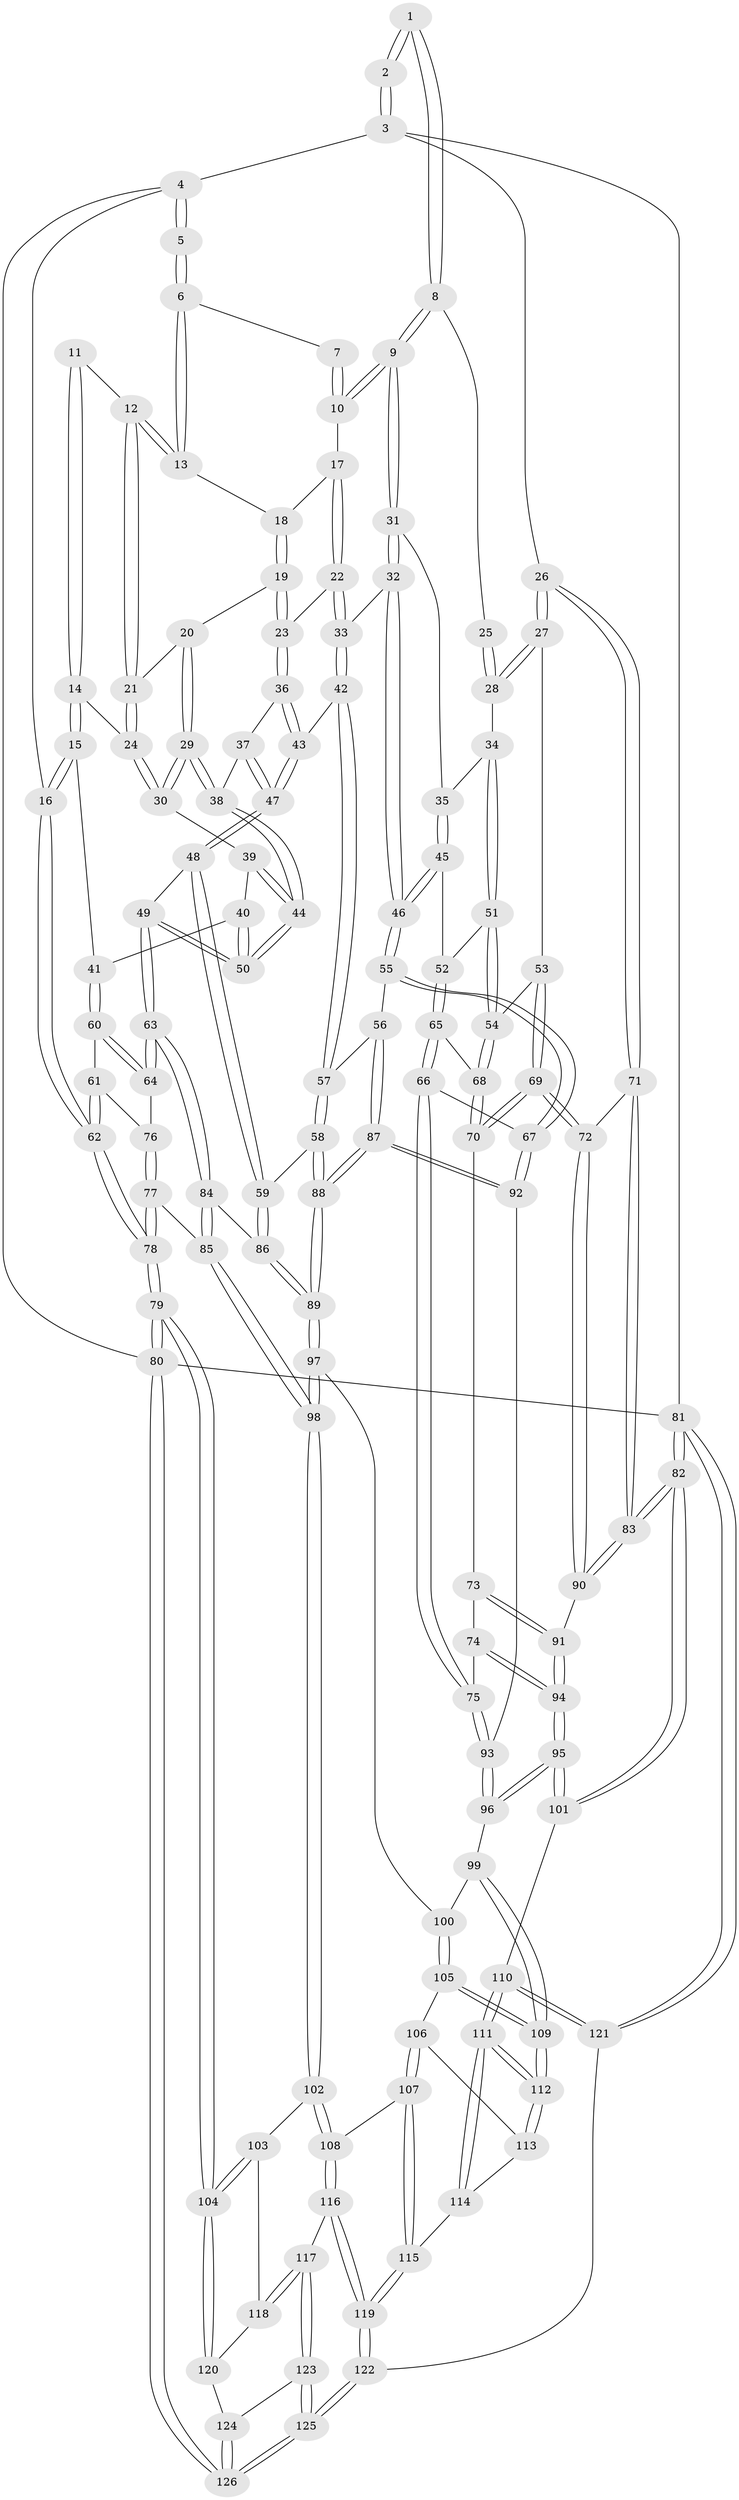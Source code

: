 // coarse degree distribution, {2: 0.02247191011235955, 4: 0.23595505617977527, 3: 0.7415730337078652}
// Generated by graph-tools (version 1.1) at 2025/38/03/04/25 23:38:30]
// undirected, 126 vertices, 312 edges
graph export_dot {
  node [color=gray90,style=filled];
  1 [pos="+0.4901697728988029+0"];
  2 [pos="+1+0"];
  3 [pos="+1+0"];
  4 [pos="+0+0"];
  5 [pos="+0.17930681919764638+0"];
  6 [pos="+0.36149327817749893+0"];
  7 [pos="+0.41864640424935196+0"];
  8 [pos="+0.6516212663762289+0.11384438650989409"];
  9 [pos="+0.6135920984096501+0.1405257139806621"];
  10 [pos="+0.5872431121079618+0.12321332179187368"];
  11 [pos="+0.18556436676650656+0.0566092521024523"];
  12 [pos="+0.25416502837832333+0.10740912289851177"];
  13 [pos="+0.35864419199071734+0"];
  14 [pos="+0.1280428180812789+0.13530790861433775"];
  15 [pos="+0.07904862196253397+0.1339838891307313"];
  16 [pos="+0+0"];
  17 [pos="+0.48168238712783057+0.11168000751104758"];
  18 [pos="+0.374844334978596+0"];
  19 [pos="+0.374082343566264+0.16709018232661774"];
  20 [pos="+0.3475994986358543+0.1724496770876419"];
  21 [pos="+0.2439964579518624+0.13368483360622402"];
  22 [pos="+0.43918967870007775+0.18509115608622673"];
  23 [pos="+0.4055138132272031+0.1972473758332104"];
  24 [pos="+0.21862591365914297+0.15843819838306478"];
  25 [pos="+0.6764322155460554+0.1017904798937897"];
  26 [pos="+1+0.03156106244903593"];
  27 [pos="+0.9963662914240816+0.21325678992698696"];
  28 [pos="+0.8187478710711699+0.22881116679017535"];
  29 [pos="+0.2850233492552367+0.2413935122663577"];
  30 [pos="+0.2230331177896696+0.18011903600918205"];
  31 [pos="+0.6034716784208667+0.19769350881177034"];
  32 [pos="+0.5804217635308825+0.23450312362785083"];
  33 [pos="+0.5771580042361537+0.2348310189003039"];
  34 [pos="+0.7580555895005289+0.2690860006815559"];
  35 [pos="+0.726827474639301+0.2573863401159748"];
  36 [pos="+0.40266801903120536+0.23340890827971567"];
  37 [pos="+0.3211758828856637+0.27653167387081085"];
  38 [pos="+0.29295571008904675+0.27007729024551846"];
  39 [pos="+0.19633892927357033+0.23027447194446718"];
  40 [pos="+0.12461159278030223+0.2924127360635938"];
  41 [pos="+0.12124513548829341+0.2928619042506281"];
  42 [pos="+0.45360990870324214+0.2933410310419798"];
  43 [pos="+0.43559388899127843+0.28712802327452325"];
  44 [pos="+0.2528434099506685+0.3133912683993451"];
  45 [pos="+0.6297532478870267+0.32462433656315776"];
  46 [pos="+0.5986705999415666+0.32095816288264123"];
  47 [pos="+0.3694401469382047+0.3507229996042194"];
  48 [pos="+0.35601835328520437+0.43908437825208285"];
  49 [pos="+0.26370692452002886+0.4375435825096935"];
  50 [pos="+0.24263329003269732+0.3316945158251782"];
  51 [pos="+0.7375496767540242+0.32966849979179463"];
  52 [pos="+0.7286678499720487+0.3437667405374297"];
  53 [pos="+0.9435490439300257+0.3078835049150109"];
  54 [pos="+0.8705565434257695+0.36270032841745886"];
  55 [pos="+0.5561392867077222+0.44157902221968137"];
  56 [pos="+0.546708566856601+0.4408421301060037"];
  57 [pos="+0.5041417277419988+0.43355178869865846"];
  58 [pos="+0.39598895445988297+0.45679196260940347"];
  59 [pos="+0.3581283042492308+0.44034954319219183"];
  60 [pos="+0.11063447914215689+0.3044465551373858"];
  61 [pos="+0+0.33683683547733595"];
  62 [pos="+0+0.3133885079744599"];
  63 [pos="+0.19321128121299136+0.4878053948844905"];
  64 [pos="+0.14305574869739834+0.4449179802790951"];
  65 [pos="+0.73704219955484+0.4028443532852299"];
  66 [pos="+0.6452838804381588+0.511971169382119"];
  67 [pos="+0.565115345135391+0.4506747002346848"];
  68 [pos="+0.8204618983015599+0.41869263827081094"];
  69 [pos="+0.9391853685537891+0.5213540044342028"];
  70 [pos="+0.8387595159046324+0.49385543411946836"];
  71 [pos="+1+0.5502541435224837"];
  72 [pos="+0.9565947098253105+0.5426382099475607"];
  73 [pos="+0.8187227446465135+0.5086967450666836"];
  74 [pos="+0.6738270206265075+0.5542008146761563"];
  75 [pos="+0.6578695371306545+0.5418103048353751"];
  76 [pos="+0.07534738325452756+0.4374219691755614"];
  77 [pos="+0+0.6367627233258053"];
  78 [pos="+0+0.6527407531329127"];
  79 [pos="+0+0.7945932485735546"];
  80 [pos="+0+1"];
  81 [pos="+1+1"];
  82 [pos="+1+1"];
  83 [pos="+1+1"];
  84 [pos="+0.18082646444469552+0.5444693402649367"];
  85 [pos="+0.08981442532483479+0.6397672501277806"];
  86 [pos="+0.3030544394064241+0.6204707742525221"];
  87 [pos="+0.4230070126657457+0.6400576311691285"];
  88 [pos="+0.41322990239446006+0.6417869421695244"];
  89 [pos="+0.37067020158534164+0.684457449172938"];
  90 [pos="+0.8745000366006279+0.6853159405323446"];
  91 [pos="+0.8462965388902396+0.6869604007172956"];
  92 [pos="+0.46609492118363904+0.6371353761930324"];
  93 [pos="+0.5383103847593748+0.6473723426532982"];
  94 [pos="+0.7549984044403901+0.7079504855261755"];
  95 [pos="+0.7371179222698486+0.7411212793156013"];
  96 [pos="+0.584405570642925+0.7689564556001057"];
  97 [pos="+0.36452211805333473+0.713269362164508"];
  98 [pos="+0.17763602368628917+0.7650690319502313"];
  99 [pos="+0.5834913162981369+0.7699415303299226"];
  100 [pos="+0.3660436356436791+0.7163253146796266"];
  101 [pos="+0.7487678680380174+0.8053887358607856"];
  102 [pos="+0.1712746198377778+0.8045299411649416"];
  103 [pos="+0.16145212303700276+0.823151076196066"];
  104 [pos="+0+0.8118565627649984"];
  105 [pos="+0.37695626934750454+0.7659637843588017"];
  106 [pos="+0.36758555686610733+0.7961807223524525"];
  107 [pos="+0.3205099534387969+0.8828157864540969"];
  108 [pos="+0.31762119525878385+0.8829344209256402"];
  109 [pos="+0.5341893711720331+0.8832314028964229"];
  110 [pos="+0.6309805982146443+1"];
  111 [pos="+0.5784782797278886+1"];
  112 [pos="+0.5364540289361651+0.9123086421983042"];
  113 [pos="+0.41666701539588474+0.8965860314520007"];
  114 [pos="+0.3781064791783526+0.9153808176228001"];
  115 [pos="+0.3464213228966457+0.923460572275467"];
  116 [pos="+0.25048269892625713+0.9299221909391696"];
  117 [pos="+0.20574649703187248+0.9356805031751362"];
  118 [pos="+0.15444104095202008+0.8620937610639194"];
  119 [pos="+0.35144407131704075+1"];
  120 [pos="+0.088889745596772+0.9171073730806871"];
  121 [pos="+0.6336763308370665+1"];
  122 [pos="+0.38708050545346323+1"];
  123 [pos="+0.19582503347459806+1"];
  124 [pos="+0.0867230097943997+0.9402349115367428"];
  125 [pos="+0.2367577073653559+1"];
  126 [pos="+0+1"];
  1 -- 2;
  1 -- 2;
  1 -- 8;
  1 -- 8;
  2 -- 3;
  2 -- 3;
  3 -- 4;
  3 -- 26;
  3 -- 81;
  4 -- 5;
  4 -- 5;
  4 -- 16;
  4 -- 80;
  5 -- 6;
  5 -- 6;
  6 -- 7;
  6 -- 13;
  6 -- 13;
  7 -- 10;
  7 -- 10;
  8 -- 9;
  8 -- 9;
  8 -- 25;
  9 -- 10;
  9 -- 10;
  9 -- 31;
  9 -- 31;
  10 -- 17;
  11 -- 12;
  11 -- 14;
  11 -- 14;
  12 -- 13;
  12 -- 13;
  12 -- 21;
  12 -- 21;
  13 -- 18;
  14 -- 15;
  14 -- 15;
  14 -- 24;
  15 -- 16;
  15 -- 16;
  15 -- 41;
  16 -- 62;
  16 -- 62;
  17 -- 18;
  17 -- 22;
  17 -- 22;
  18 -- 19;
  18 -- 19;
  19 -- 20;
  19 -- 23;
  19 -- 23;
  20 -- 21;
  20 -- 29;
  20 -- 29;
  21 -- 24;
  21 -- 24;
  22 -- 23;
  22 -- 33;
  22 -- 33;
  23 -- 36;
  23 -- 36;
  24 -- 30;
  24 -- 30;
  25 -- 28;
  25 -- 28;
  26 -- 27;
  26 -- 27;
  26 -- 71;
  26 -- 71;
  27 -- 28;
  27 -- 28;
  27 -- 53;
  28 -- 34;
  29 -- 30;
  29 -- 30;
  29 -- 38;
  29 -- 38;
  30 -- 39;
  31 -- 32;
  31 -- 32;
  31 -- 35;
  32 -- 33;
  32 -- 46;
  32 -- 46;
  33 -- 42;
  33 -- 42;
  34 -- 35;
  34 -- 51;
  34 -- 51;
  35 -- 45;
  35 -- 45;
  36 -- 37;
  36 -- 43;
  36 -- 43;
  37 -- 38;
  37 -- 47;
  37 -- 47;
  38 -- 44;
  38 -- 44;
  39 -- 40;
  39 -- 44;
  39 -- 44;
  40 -- 41;
  40 -- 50;
  40 -- 50;
  41 -- 60;
  41 -- 60;
  42 -- 43;
  42 -- 57;
  42 -- 57;
  43 -- 47;
  43 -- 47;
  44 -- 50;
  44 -- 50;
  45 -- 46;
  45 -- 46;
  45 -- 52;
  46 -- 55;
  46 -- 55;
  47 -- 48;
  47 -- 48;
  48 -- 49;
  48 -- 59;
  48 -- 59;
  49 -- 50;
  49 -- 50;
  49 -- 63;
  49 -- 63;
  51 -- 52;
  51 -- 54;
  51 -- 54;
  52 -- 65;
  52 -- 65;
  53 -- 54;
  53 -- 69;
  53 -- 69;
  54 -- 68;
  54 -- 68;
  55 -- 56;
  55 -- 67;
  55 -- 67;
  56 -- 57;
  56 -- 87;
  56 -- 87;
  57 -- 58;
  57 -- 58;
  58 -- 59;
  58 -- 88;
  58 -- 88;
  59 -- 86;
  59 -- 86;
  60 -- 61;
  60 -- 64;
  60 -- 64;
  61 -- 62;
  61 -- 62;
  61 -- 76;
  62 -- 78;
  62 -- 78;
  63 -- 64;
  63 -- 64;
  63 -- 84;
  63 -- 84;
  64 -- 76;
  65 -- 66;
  65 -- 66;
  65 -- 68;
  66 -- 67;
  66 -- 75;
  66 -- 75;
  67 -- 92;
  67 -- 92;
  68 -- 70;
  68 -- 70;
  69 -- 70;
  69 -- 70;
  69 -- 72;
  69 -- 72;
  70 -- 73;
  71 -- 72;
  71 -- 83;
  71 -- 83;
  72 -- 90;
  72 -- 90;
  73 -- 74;
  73 -- 91;
  73 -- 91;
  74 -- 75;
  74 -- 94;
  74 -- 94;
  75 -- 93;
  75 -- 93;
  76 -- 77;
  76 -- 77;
  77 -- 78;
  77 -- 78;
  77 -- 85;
  78 -- 79;
  78 -- 79;
  79 -- 80;
  79 -- 80;
  79 -- 104;
  79 -- 104;
  80 -- 126;
  80 -- 126;
  80 -- 81;
  81 -- 82;
  81 -- 82;
  81 -- 121;
  81 -- 121;
  82 -- 83;
  82 -- 83;
  82 -- 101;
  82 -- 101;
  83 -- 90;
  83 -- 90;
  84 -- 85;
  84 -- 85;
  84 -- 86;
  85 -- 98;
  85 -- 98;
  86 -- 89;
  86 -- 89;
  87 -- 88;
  87 -- 88;
  87 -- 92;
  87 -- 92;
  88 -- 89;
  88 -- 89;
  89 -- 97;
  89 -- 97;
  90 -- 91;
  91 -- 94;
  91 -- 94;
  92 -- 93;
  93 -- 96;
  93 -- 96;
  94 -- 95;
  94 -- 95;
  95 -- 96;
  95 -- 96;
  95 -- 101;
  95 -- 101;
  96 -- 99;
  97 -- 98;
  97 -- 98;
  97 -- 100;
  98 -- 102;
  98 -- 102;
  99 -- 100;
  99 -- 109;
  99 -- 109;
  100 -- 105;
  100 -- 105;
  101 -- 110;
  102 -- 103;
  102 -- 108;
  102 -- 108;
  103 -- 104;
  103 -- 104;
  103 -- 118;
  104 -- 120;
  104 -- 120;
  105 -- 106;
  105 -- 109;
  105 -- 109;
  106 -- 107;
  106 -- 107;
  106 -- 113;
  107 -- 108;
  107 -- 115;
  107 -- 115;
  108 -- 116;
  108 -- 116;
  109 -- 112;
  109 -- 112;
  110 -- 111;
  110 -- 111;
  110 -- 121;
  110 -- 121;
  111 -- 112;
  111 -- 112;
  111 -- 114;
  111 -- 114;
  112 -- 113;
  112 -- 113;
  113 -- 114;
  114 -- 115;
  115 -- 119;
  115 -- 119;
  116 -- 117;
  116 -- 119;
  116 -- 119;
  117 -- 118;
  117 -- 118;
  117 -- 123;
  117 -- 123;
  118 -- 120;
  119 -- 122;
  119 -- 122;
  120 -- 124;
  121 -- 122;
  122 -- 125;
  122 -- 125;
  123 -- 124;
  123 -- 125;
  123 -- 125;
  124 -- 126;
  124 -- 126;
  125 -- 126;
  125 -- 126;
}
